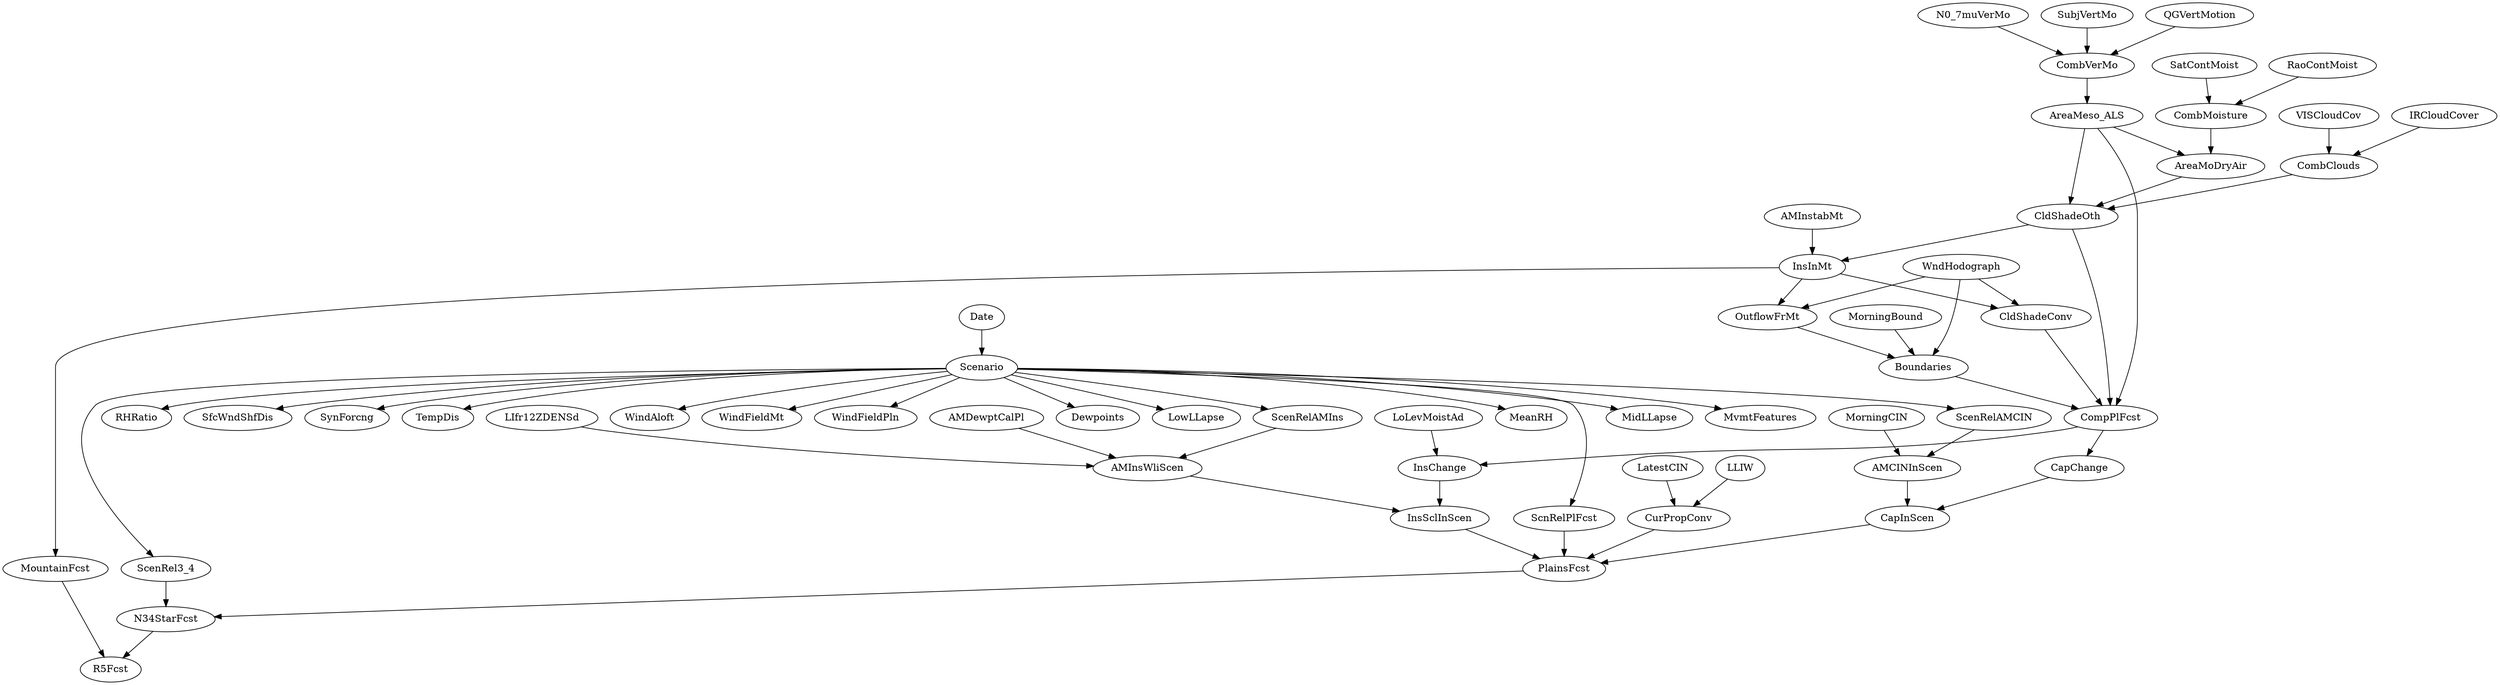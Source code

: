 digraph G {
	N0_7muVerMo;
	CombVerMo;
	N0_7muVerMo -> CombVerMo;
	SubjVertMo;
	SubjVertMo -> CombVerMo;
	QGVertMotion;
	QGVertMotion -> CombVerMo;
	AreaMeso_ALS;
	CombVerMo -> AreaMeso_ALS;
	AreaMoDryAir;
	AreaMeso_ALS -> AreaMoDryAir;
	CldShadeOth;
	AreaMeso_ALS -> CldShadeOth;
	CompPlFcst;
	AreaMeso_ALS -> CompPlFcst;
	SatContMoist;
	CombMoisture;
	SatContMoist -> CombMoisture;
	RaoContMoist;
	RaoContMoist -> CombMoisture;
	CombMoisture -> AreaMoDryAir;
	AreaMoDryAir -> CldShadeOth;
	VISCloudCov;
	CombClouds;
	VISCloudCov -> CombClouds;
	IRCloudCover;
	IRCloudCover -> CombClouds;
	CombClouds -> CldShadeOth;
	InsInMt;
	CldShadeOth -> InsInMt;
	CldShadeOth -> CompPlFcst;
	AMInstabMt;
	AMInstabMt -> InsInMt;
	OutflowFrMt;
	InsInMt -> OutflowFrMt;
	CldShadeConv;
	InsInMt -> CldShadeConv;
	MountainFcst;
	InsInMt -> MountainFcst;
	WndHodograph;
	WndHodograph -> OutflowFrMt;
	Boundaries;
	WndHodograph -> Boundaries;
	WndHodograph -> CldShadeConv;
	OutflowFrMt -> Boundaries;
	MorningBound;
	MorningBound -> Boundaries;
	Boundaries -> CompPlFcst;
	CldShadeConv -> CompPlFcst;
	CapChange;
	CompPlFcst -> CapChange;
	InsChange;
	CompPlFcst -> InsChange;
	CapInScen;
	CapChange -> CapInScen;
	LoLevMoistAd;
	LoLevMoistAd -> InsChange;
	InsSclInScen;
	InsChange -> InsSclInScen;
	R5Fcst;
	MountainFcst -> R5Fcst;
	Date;
	Scenario;
	Date -> Scenario;
	ScenRelAMCIN;
	Scenario -> ScenRelAMCIN;
	ScenRelAMIns;
	Scenario -> ScenRelAMIns;
	ScenRel3_4;
	Scenario -> ScenRel3_4;
	ScnRelPlFcst;
	Scenario -> ScnRelPlFcst;
	Dewpoints;
	Scenario -> Dewpoints;
	LowLLapse;
	Scenario -> LowLLapse;
	MeanRH;
	Scenario -> MeanRH;
	MidLLapse;
	Scenario -> MidLLapse;
	MvmtFeatures;
	Scenario -> MvmtFeatures;
	RHRatio;
	Scenario -> RHRatio;
	SfcWndShfDis;
	Scenario -> SfcWndShfDis;
	SynForcng;
	Scenario -> SynForcng;
	TempDis;
	Scenario -> TempDis;
	WindAloft;
	Scenario -> WindAloft;
	WindFieldMt;
	Scenario -> WindFieldMt;
	WindFieldPln;
	Scenario -> WindFieldPln;
	AMCINInScen;
	ScenRelAMCIN -> AMCINInScen;
	MorningCIN;
	MorningCIN -> AMCINInScen;
	AMCINInScen -> CapInScen;
	PlainsFcst;
	CapInScen -> PlainsFcst;
	AMInsWliScen;
	ScenRelAMIns -> AMInsWliScen;
	LIfr12ZDENSd;
	LIfr12ZDENSd -> AMInsWliScen;
	AMDewptCalPl;
	AMDewptCalPl -> AMInsWliScen;
	AMInsWliScen -> InsSclInScen;
	InsSclInScen -> PlainsFcst;
	N34StarFcst;
	ScenRel3_4 -> N34StarFcst;
	LatestCIN;
	CurPropConv;
	LatestCIN -> CurPropConv;
	LLIW;
	LLIW -> CurPropConv;
	CurPropConv -> PlainsFcst;
	ScnRelPlFcst -> PlainsFcst;
	PlainsFcst -> N34StarFcst;
	N34StarFcst -> R5Fcst;
}
